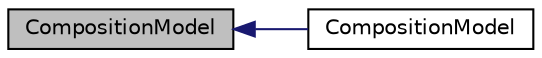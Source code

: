 digraph "CompositionModel"
{
  bgcolor="transparent";
  edge [fontname="Helvetica",fontsize="10",labelfontname="Helvetica",labelfontsize="10"];
  node [fontname="Helvetica",fontsize="10",shape=record];
  rankdir="LR";
  Node1 [label="CompositionModel",height=0.2,width=0.4,color="black", fillcolor="grey75", style="filled", fontcolor="black"];
  Node1 -> Node2 [dir="back",color="midnightblue",fontsize="10",style="solid",fontname="Helvetica"];
  Node2 [label="CompositionModel",height=0.2,width=0.4,color="black",URL="$a00330.html#a101f8a23fcb0d97cf9384d81e0c4ebb7",tooltip="Construct from dictionary. "];
}
